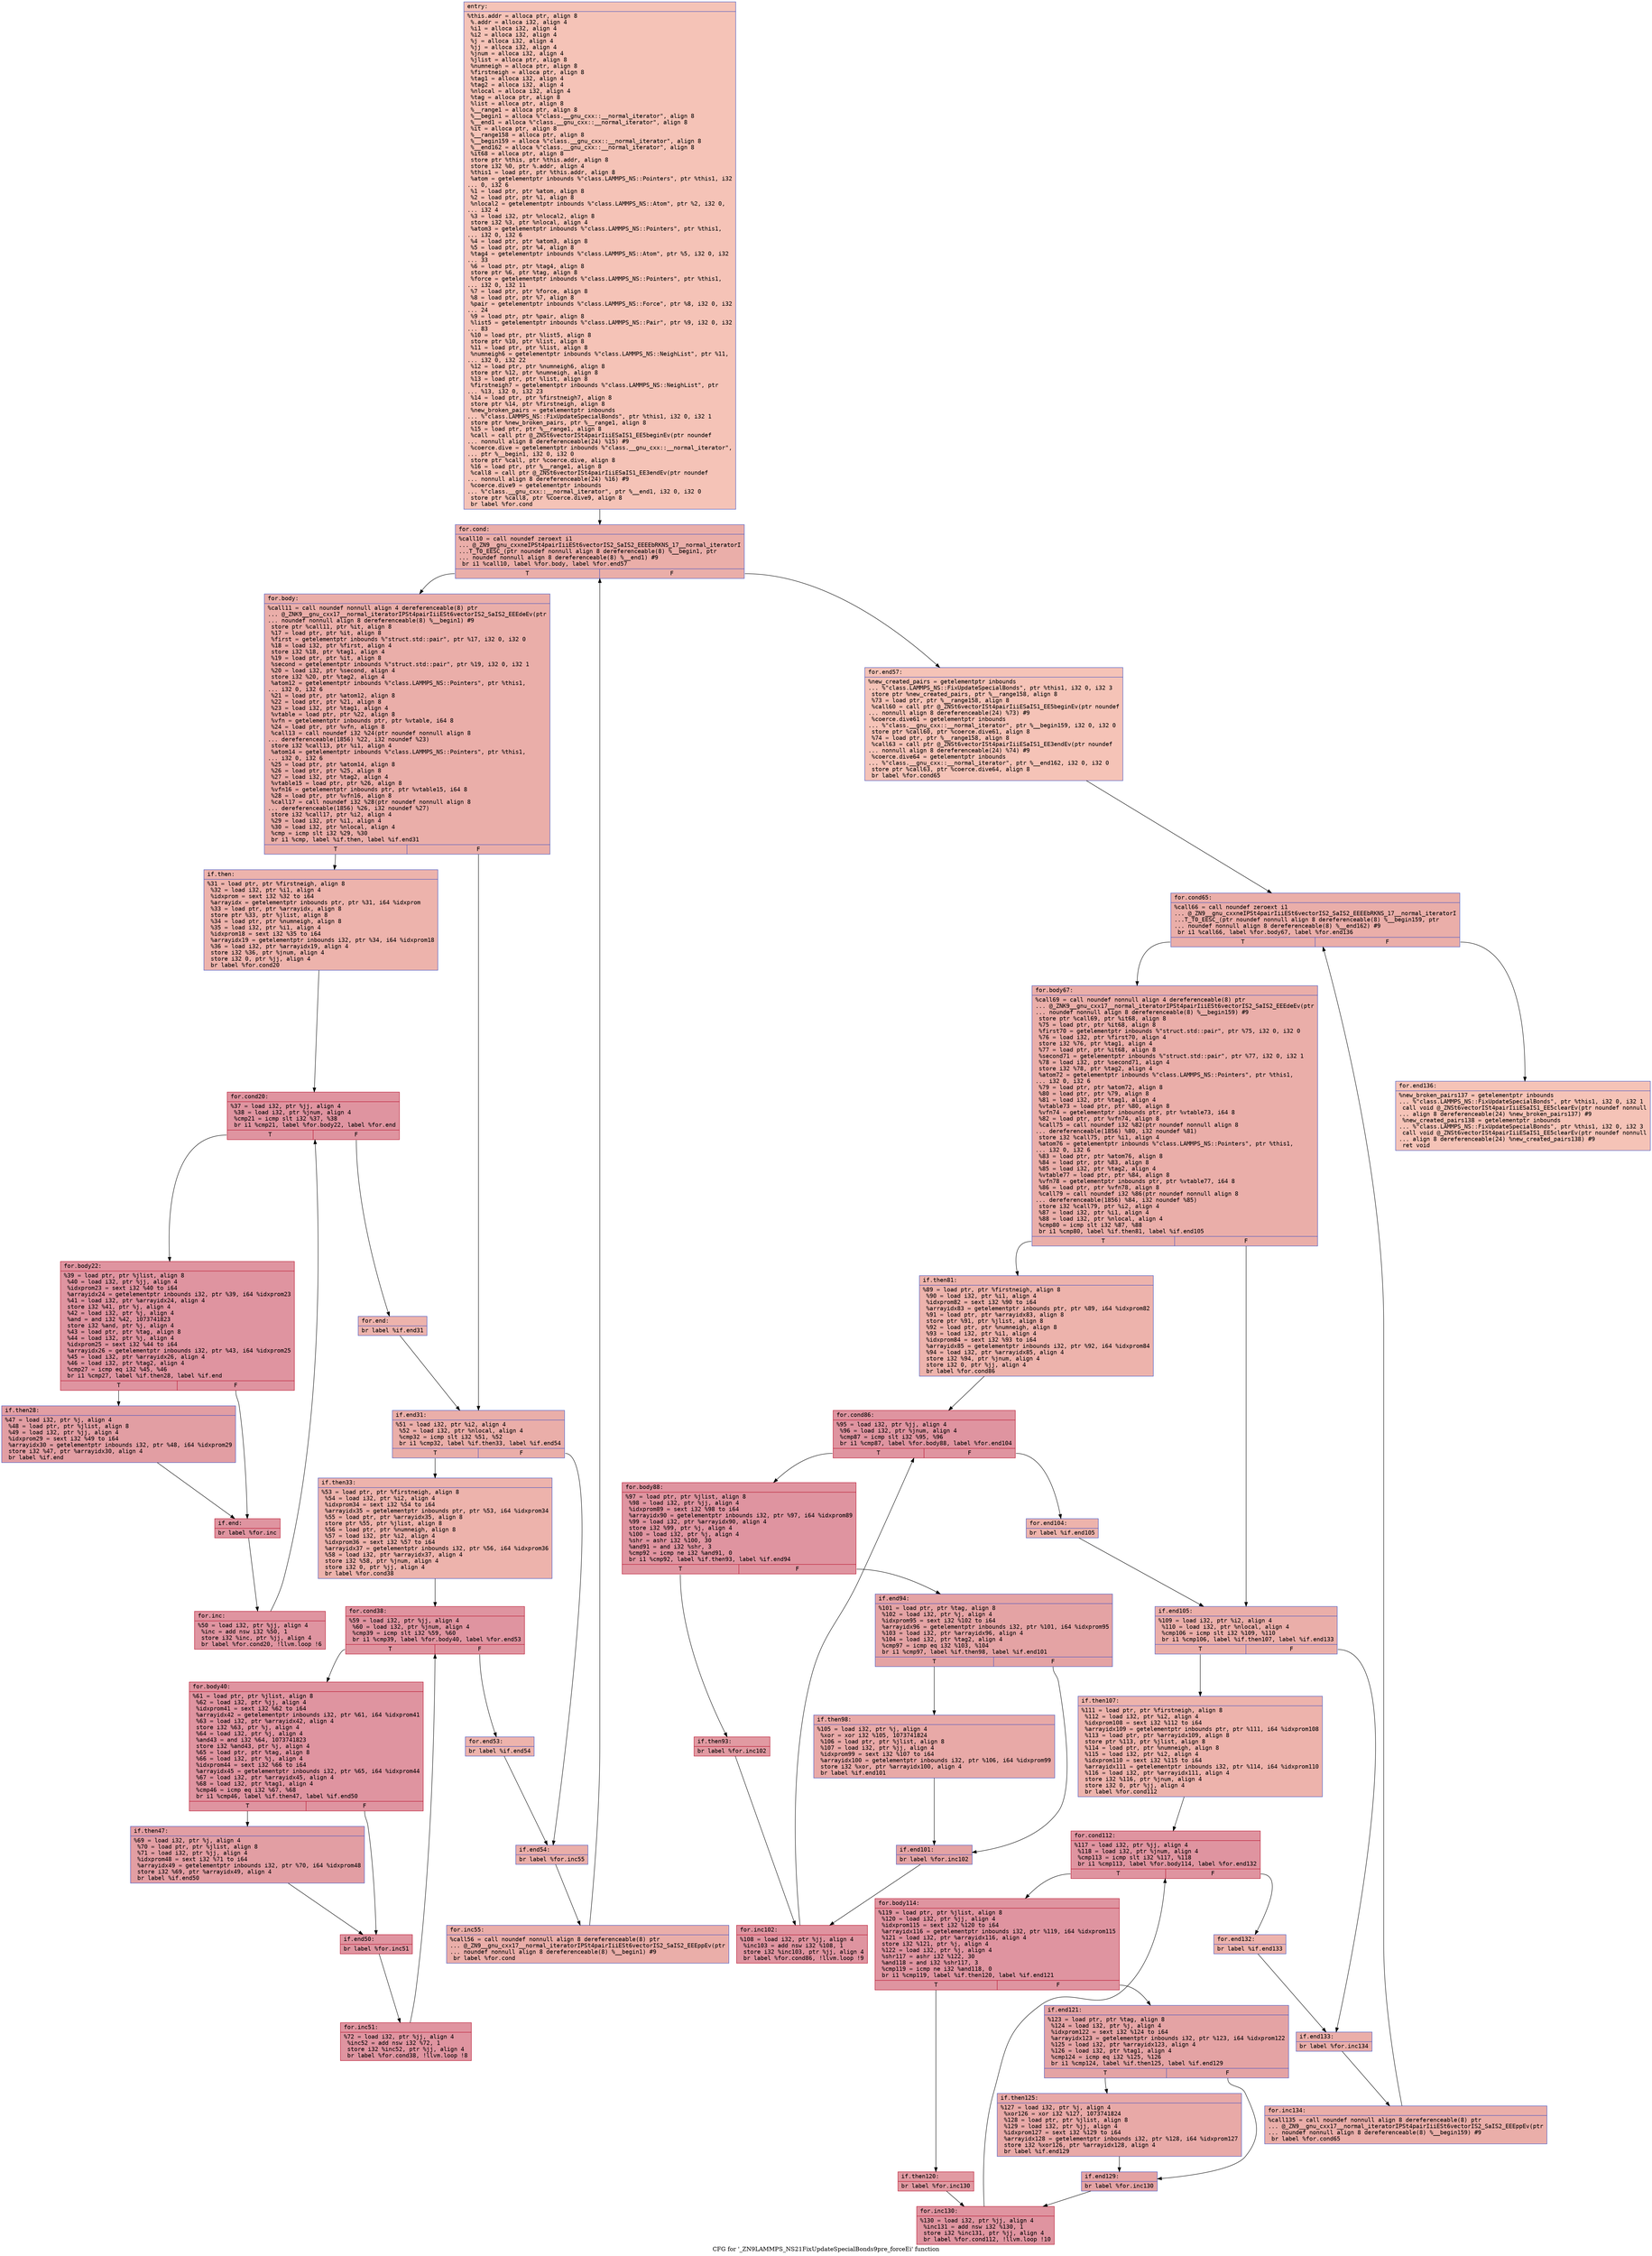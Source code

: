 digraph "CFG for '_ZN9LAMMPS_NS21FixUpdateSpecialBonds9pre_forceEi' function" {
	label="CFG for '_ZN9LAMMPS_NS21FixUpdateSpecialBonds9pre_forceEi' function";

	Node0x55c954ec1c90 [shape=record,color="#3d50c3ff", style=filled, fillcolor="#e8765c70" fontname="Courier",label="{entry:\l|  %this.addr = alloca ptr, align 8\l  %.addr = alloca i32, align 4\l  %i1 = alloca i32, align 4\l  %i2 = alloca i32, align 4\l  %j = alloca i32, align 4\l  %jj = alloca i32, align 4\l  %jnum = alloca i32, align 4\l  %jlist = alloca ptr, align 8\l  %numneigh = alloca ptr, align 8\l  %firstneigh = alloca ptr, align 8\l  %tag1 = alloca i32, align 4\l  %tag2 = alloca i32, align 4\l  %nlocal = alloca i32, align 4\l  %tag = alloca ptr, align 8\l  %list = alloca ptr, align 8\l  %__range1 = alloca ptr, align 8\l  %__begin1 = alloca %\"class.__gnu_cxx::__normal_iterator\", align 8\l  %__end1 = alloca %\"class.__gnu_cxx::__normal_iterator\", align 8\l  %it = alloca ptr, align 8\l  %__range158 = alloca ptr, align 8\l  %__begin159 = alloca %\"class.__gnu_cxx::__normal_iterator\", align 8\l  %__end162 = alloca %\"class.__gnu_cxx::__normal_iterator\", align 8\l  %it68 = alloca ptr, align 8\l  store ptr %this, ptr %this.addr, align 8\l  store i32 %0, ptr %.addr, align 4\l  %this1 = load ptr, ptr %this.addr, align 8\l  %atom = getelementptr inbounds %\"class.LAMMPS_NS::Pointers\", ptr %this1, i32\l... 0, i32 6\l  %1 = load ptr, ptr %atom, align 8\l  %2 = load ptr, ptr %1, align 8\l  %nlocal2 = getelementptr inbounds %\"class.LAMMPS_NS::Atom\", ptr %2, i32 0,\l... i32 4\l  %3 = load i32, ptr %nlocal2, align 8\l  store i32 %3, ptr %nlocal, align 4\l  %atom3 = getelementptr inbounds %\"class.LAMMPS_NS::Pointers\", ptr %this1,\l... i32 0, i32 6\l  %4 = load ptr, ptr %atom3, align 8\l  %5 = load ptr, ptr %4, align 8\l  %tag4 = getelementptr inbounds %\"class.LAMMPS_NS::Atom\", ptr %5, i32 0, i32\l... 33\l  %6 = load ptr, ptr %tag4, align 8\l  store ptr %6, ptr %tag, align 8\l  %force = getelementptr inbounds %\"class.LAMMPS_NS::Pointers\", ptr %this1,\l... i32 0, i32 11\l  %7 = load ptr, ptr %force, align 8\l  %8 = load ptr, ptr %7, align 8\l  %pair = getelementptr inbounds %\"class.LAMMPS_NS::Force\", ptr %8, i32 0, i32\l... 24\l  %9 = load ptr, ptr %pair, align 8\l  %list5 = getelementptr inbounds %\"class.LAMMPS_NS::Pair\", ptr %9, i32 0, i32\l... 83\l  %10 = load ptr, ptr %list5, align 8\l  store ptr %10, ptr %list, align 8\l  %11 = load ptr, ptr %list, align 8\l  %numneigh6 = getelementptr inbounds %\"class.LAMMPS_NS::NeighList\", ptr %11,\l... i32 0, i32 22\l  %12 = load ptr, ptr %numneigh6, align 8\l  store ptr %12, ptr %numneigh, align 8\l  %13 = load ptr, ptr %list, align 8\l  %firstneigh7 = getelementptr inbounds %\"class.LAMMPS_NS::NeighList\", ptr\l... %13, i32 0, i32 23\l  %14 = load ptr, ptr %firstneigh7, align 8\l  store ptr %14, ptr %firstneigh, align 8\l  %new_broken_pairs = getelementptr inbounds\l... %\"class.LAMMPS_NS::FixUpdateSpecialBonds\", ptr %this1, i32 0, i32 1\l  store ptr %new_broken_pairs, ptr %__range1, align 8\l  %15 = load ptr, ptr %__range1, align 8\l  %call = call ptr @_ZNSt6vectorISt4pairIiiESaIS1_EE5beginEv(ptr noundef\l... nonnull align 8 dereferenceable(24) %15) #9\l  %coerce.dive = getelementptr inbounds %\"class.__gnu_cxx::__normal_iterator\",\l... ptr %__begin1, i32 0, i32 0\l  store ptr %call, ptr %coerce.dive, align 8\l  %16 = load ptr, ptr %__range1, align 8\l  %call8 = call ptr @_ZNSt6vectorISt4pairIiiESaIS1_EE3endEv(ptr noundef\l... nonnull align 8 dereferenceable(24) %16) #9\l  %coerce.dive9 = getelementptr inbounds\l... %\"class.__gnu_cxx::__normal_iterator\", ptr %__end1, i32 0, i32 0\l  store ptr %call8, ptr %coerce.dive9, align 8\l  br label %for.cond\l}"];
	Node0x55c954ec1c90 -> Node0x55c954edeca0[tooltip="entry -> for.cond\nProbability 100.00%" ];
	Node0x55c954edeca0 [shape=record,color="#3d50c3ff", style=filled, fillcolor="#d0473d70" fontname="Courier",label="{for.cond:\l|  %call10 = call noundef zeroext i1\l... @_ZN9__gnu_cxxneIPSt4pairIiiESt6vectorIS2_SaIS2_EEEEbRKNS_17__normal_iteratorI\l...T_T0_EESC_(ptr noundef nonnull align 8 dereferenceable(8) %__begin1, ptr\l... noundef nonnull align 8 dereferenceable(8) %__end1) #9\l  br i1 %call10, label %for.body, label %for.end57\l|{<s0>T|<s1>F}}"];
	Node0x55c954edeca0:s0 -> Node0x55c954edef40[tooltip="for.cond -> for.body\nProbability 96.88%" ];
	Node0x55c954edeca0:s1 -> Node0x55c954edef90[tooltip="for.cond -> for.end57\nProbability 3.12%" ];
	Node0x55c954edef40 [shape=record,color="#3d50c3ff", style=filled, fillcolor="#d0473d70" fontname="Courier",label="{for.body:\l|  %call11 = call noundef nonnull align 4 dereferenceable(8) ptr\l... @_ZNK9__gnu_cxx17__normal_iteratorIPSt4pairIiiESt6vectorIS2_SaIS2_EEEdeEv(ptr\l... noundef nonnull align 8 dereferenceable(8) %__begin1) #9\l  store ptr %call11, ptr %it, align 8\l  %17 = load ptr, ptr %it, align 8\l  %first = getelementptr inbounds %\"struct.std::pair\", ptr %17, i32 0, i32 0\l  %18 = load i32, ptr %first, align 4\l  store i32 %18, ptr %tag1, align 4\l  %19 = load ptr, ptr %it, align 8\l  %second = getelementptr inbounds %\"struct.std::pair\", ptr %19, i32 0, i32 1\l  %20 = load i32, ptr %second, align 4\l  store i32 %20, ptr %tag2, align 4\l  %atom12 = getelementptr inbounds %\"class.LAMMPS_NS::Pointers\", ptr %this1,\l... i32 0, i32 6\l  %21 = load ptr, ptr %atom12, align 8\l  %22 = load ptr, ptr %21, align 8\l  %23 = load i32, ptr %tag1, align 4\l  %vtable = load ptr, ptr %22, align 8\l  %vfn = getelementptr inbounds ptr, ptr %vtable, i64 8\l  %24 = load ptr, ptr %vfn, align 8\l  %call13 = call noundef i32 %24(ptr noundef nonnull align 8\l... dereferenceable(1856) %22, i32 noundef %23)\l  store i32 %call13, ptr %i1, align 4\l  %atom14 = getelementptr inbounds %\"class.LAMMPS_NS::Pointers\", ptr %this1,\l... i32 0, i32 6\l  %25 = load ptr, ptr %atom14, align 8\l  %26 = load ptr, ptr %25, align 8\l  %27 = load i32, ptr %tag2, align 4\l  %vtable15 = load ptr, ptr %26, align 8\l  %vfn16 = getelementptr inbounds ptr, ptr %vtable15, i64 8\l  %28 = load ptr, ptr %vfn16, align 8\l  %call17 = call noundef i32 %28(ptr noundef nonnull align 8\l... dereferenceable(1856) %26, i32 noundef %27)\l  store i32 %call17, ptr %i2, align 4\l  %29 = load i32, ptr %i1, align 4\l  %30 = load i32, ptr %nlocal, align 4\l  %cmp = icmp slt i32 %29, %30\l  br i1 %cmp, label %if.then, label %if.end31\l|{<s0>T|<s1>F}}"];
	Node0x55c954edef40:s0 -> Node0x55c954ee0b70[tooltip="for.body -> if.then\nProbability 50.00%" ];
	Node0x55c954edef40:s1 -> Node0x55c954ee0be0[tooltip="for.body -> if.end31\nProbability 50.00%" ];
	Node0x55c954ee0b70 [shape=record,color="#3d50c3ff", style=filled, fillcolor="#d6524470" fontname="Courier",label="{if.then:\l|  %31 = load ptr, ptr %firstneigh, align 8\l  %32 = load i32, ptr %i1, align 4\l  %idxprom = sext i32 %32 to i64\l  %arrayidx = getelementptr inbounds ptr, ptr %31, i64 %idxprom\l  %33 = load ptr, ptr %arrayidx, align 8\l  store ptr %33, ptr %jlist, align 8\l  %34 = load ptr, ptr %numneigh, align 8\l  %35 = load i32, ptr %i1, align 4\l  %idxprom18 = sext i32 %35 to i64\l  %arrayidx19 = getelementptr inbounds i32, ptr %34, i64 %idxprom18\l  %36 = load i32, ptr %arrayidx19, align 4\l  store i32 %36, ptr %jnum, align 4\l  store i32 0, ptr %jj, align 4\l  br label %for.cond20\l}"];
	Node0x55c954ee0b70 -> Node0x55c954ee1450[tooltip="if.then -> for.cond20\nProbability 100.00%" ];
	Node0x55c954ee1450 [shape=record,color="#b70d28ff", style=filled, fillcolor="#b70d2870" fontname="Courier",label="{for.cond20:\l|  %37 = load i32, ptr %jj, align 4\l  %38 = load i32, ptr %jnum, align 4\l  %cmp21 = icmp slt i32 %37, %38\l  br i1 %cmp21, label %for.body22, label %for.end\l|{<s0>T|<s1>F}}"];
	Node0x55c954ee1450:s0 -> Node0x55c954ee16f0[tooltip="for.cond20 -> for.body22\nProbability 96.88%" ];
	Node0x55c954ee1450:s1 -> Node0x55c954ee1770[tooltip="for.cond20 -> for.end\nProbability 3.12%" ];
	Node0x55c954ee16f0 [shape=record,color="#b70d28ff", style=filled, fillcolor="#b70d2870" fontname="Courier",label="{for.body22:\l|  %39 = load ptr, ptr %jlist, align 8\l  %40 = load i32, ptr %jj, align 4\l  %idxprom23 = sext i32 %40 to i64\l  %arrayidx24 = getelementptr inbounds i32, ptr %39, i64 %idxprom23\l  %41 = load i32, ptr %arrayidx24, align 4\l  store i32 %41, ptr %j, align 4\l  %42 = load i32, ptr %j, align 4\l  %and = and i32 %42, 1073741823\l  store i32 %and, ptr %j, align 4\l  %43 = load ptr, ptr %tag, align 8\l  %44 = load i32, ptr %j, align 4\l  %idxprom25 = sext i32 %44 to i64\l  %arrayidx26 = getelementptr inbounds i32, ptr %43, i64 %idxprom25\l  %45 = load i32, ptr %arrayidx26, align 4\l  %46 = load i32, ptr %tag2, align 4\l  %cmp27 = icmp eq i32 %45, %46\l  br i1 %cmp27, label %if.then28, label %if.end\l|{<s0>T|<s1>F}}"];
	Node0x55c954ee16f0:s0 -> Node0x55c954ee2240[tooltip="for.body22 -> if.then28\nProbability 50.00%" ];
	Node0x55c954ee16f0:s1 -> Node0x55c954ee22c0[tooltip="for.body22 -> if.end\nProbability 50.00%" ];
	Node0x55c954ee2240 [shape=record,color="#3d50c3ff", style=filled, fillcolor="#be242e70" fontname="Courier",label="{if.then28:\l|  %47 = load i32, ptr %j, align 4\l  %48 = load ptr, ptr %jlist, align 8\l  %49 = load i32, ptr %jj, align 4\l  %idxprom29 = sext i32 %49 to i64\l  %arrayidx30 = getelementptr inbounds i32, ptr %48, i64 %idxprom29\l  store i32 %47, ptr %arrayidx30, align 4\l  br label %if.end\l}"];
	Node0x55c954ee2240 -> Node0x55c954ee22c0[tooltip="if.then28 -> if.end\nProbability 100.00%" ];
	Node0x55c954ee22c0 [shape=record,color="#b70d28ff", style=filled, fillcolor="#b70d2870" fontname="Courier",label="{if.end:\l|  br label %for.inc\l}"];
	Node0x55c954ee22c0 -> Node0x55c954ee2ff0[tooltip="if.end -> for.inc\nProbability 100.00%" ];
	Node0x55c954ee2ff0 [shape=record,color="#b70d28ff", style=filled, fillcolor="#b70d2870" fontname="Courier",label="{for.inc:\l|  %50 = load i32, ptr %jj, align 4\l  %inc = add nsw i32 %50, 1\l  store i32 %inc, ptr %jj, align 4\l  br label %for.cond20, !llvm.loop !6\l}"];
	Node0x55c954ee2ff0 -> Node0x55c954ee1450[tooltip="for.inc -> for.cond20\nProbability 100.00%" ];
	Node0x55c954ee1770 [shape=record,color="#3d50c3ff", style=filled, fillcolor="#d6524470" fontname="Courier",label="{for.end:\l|  br label %if.end31\l}"];
	Node0x55c954ee1770 -> Node0x55c954ee0be0[tooltip="for.end -> if.end31\nProbability 100.00%" ];
	Node0x55c954ee0be0 [shape=record,color="#3d50c3ff", style=filled, fillcolor="#d0473d70" fontname="Courier",label="{if.end31:\l|  %51 = load i32, ptr %i2, align 4\l  %52 = load i32, ptr %nlocal, align 4\l  %cmp32 = icmp slt i32 %51, %52\l  br i1 %cmp32, label %if.then33, label %if.end54\l|{<s0>T|<s1>F}}"];
	Node0x55c954ee0be0:s0 -> Node0x55c954ee35c0[tooltip="if.end31 -> if.then33\nProbability 50.00%" ];
	Node0x55c954ee0be0:s1 -> Node0x55c954ee3640[tooltip="if.end31 -> if.end54\nProbability 50.00%" ];
	Node0x55c954ee35c0 [shape=record,color="#3d50c3ff", style=filled, fillcolor="#d6524470" fontname="Courier",label="{if.then33:\l|  %53 = load ptr, ptr %firstneigh, align 8\l  %54 = load i32, ptr %i2, align 4\l  %idxprom34 = sext i32 %54 to i64\l  %arrayidx35 = getelementptr inbounds ptr, ptr %53, i64 %idxprom34\l  %55 = load ptr, ptr %arrayidx35, align 8\l  store ptr %55, ptr %jlist, align 8\l  %56 = load ptr, ptr %numneigh, align 8\l  %57 = load i32, ptr %i2, align 4\l  %idxprom36 = sext i32 %57 to i64\l  %arrayidx37 = getelementptr inbounds i32, ptr %56, i64 %idxprom36\l  %58 = load i32, ptr %arrayidx37, align 4\l  store i32 %58, ptr %jnum, align 4\l  store i32 0, ptr %jj, align 4\l  br label %for.cond38\l}"];
	Node0x55c954ee35c0 -> Node0x55c954ee3f30[tooltip="if.then33 -> for.cond38\nProbability 100.00%" ];
	Node0x55c954ee3f30 [shape=record,color="#b70d28ff", style=filled, fillcolor="#b70d2870" fontname="Courier",label="{for.cond38:\l|  %59 = load i32, ptr %jj, align 4\l  %60 = load i32, ptr %jnum, align 4\l  %cmp39 = icmp slt i32 %59, %60\l  br i1 %cmp39, label %for.body40, label %for.end53\l|{<s0>T|<s1>F}}"];
	Node0x55c954ee3f30:s0 -> Node0x55c954ee41d0[tooltip="for.cond38 -> for.body40\nProbability 96.88%" ];
	Node0x55c954ee3f30:s1 -> Node0x55c954ee4250[tooltip="for.cond38 -> for.end53\nProbability 3.12%" ];
	Node0x55c954ee41d0 [shape=record,color="#b70d28ff", style=filled, fillcolor="#b70d2870" fontname="Courier",label="{for.body40:\l|  %61 = load ptr, ptr %jlist, align 8\l  %62 = load i32, ptr %jj, align 4\l  %idxprom41 = sext i32 %62 to i64\l  %arrayidx42 = getelementptr inbounds i32, ptr %61, i64 %idxprom41\l  %63 = load i32, ptr %arrayidx42, align 4\l  store i32 %63, ptr %j, align 4\l  %64 = load i32, ptr %j, align 4\l  %and43 = and i32 %64, 1073741823\l  store i32 %and43, ptr %j, align 4\l  %65 = load ptr, ptr %tag, align 8\l  %66 = load i32, ptr %j, align 4\l  %idxprom44 = sext i32 %66 to i64\l  %arrayidx45 = getelementptr inbounds i32, ptr %65, i64 %idxprom44\l  %67 = load i32, ptr %arrayidx45, align 4\l  %68 = load i32, ptr %tag1, align 4\l  %cmp46 = icmp eq i32 %67, %68\l  br i1 %cmp46, label %if.then47, label %if.end50\l|{<s0>T|<s1>F}}"];
	Node0x55c954ee41d0:s0 -> Node0x55c954ee4d00[tooltip="for.body40 -> if.then47\nProbability 50.00%" ];
	Node0x55c954ee41d0:s1 -> Node0x55c954ee4d80[tooltip="for.body40 -> if.end50\nProbability 50.00%" ];
	Node0x55c954ee4d00 [shape=record,color="#3d50c3ff", style=filled, fillcolor="#be242e70" fontname="Courier",label="{if.then47:\l|  %69 = load i32, ptr %j, align 4\l  %70 = load ptr, ptr %jlist, align 8\l  %71 = load i32, ptr %jj, align 4\l  %idxprom48 = sext i32 %71 to i64\l  %arrayidx49 = getelementptr inbounds i32, ptr %70, i64 %idxprom48\l  store i32 %69, ptr %arrayidx49, align 4\l  br label %if.end50\l}"];
	Node0x55c954ee4d00 -> Node0x55c954ee4d80[tooltip="if.then47 -> if.end50\nProbability 100.00%" ];
	Node0x55c954ee4d80 [shape=record,color="#b70d28ff", style=filled, fillcolor="#b70d2870" fontname="Courier",label="{if.end50:\l|  br label %for.inc51\l}"];
	Node0x55c954ee4d80 -> Node0x55c954edff20[tooltip="if.end50 -> for.inc51\nProbability 100.00%" ];
	Node0x55c954edff20 [shape=record,color="#b70d28ff", style=filled, fillcolor="#b70d2870" fontname="Courier",label="{for.inc51:\l|  %72 = load i32, ptr %jj, align 4\l  %inc52 = add nsw i32 %72, 1\l  store i32 %inc52, ptr %jj, align 4\l  br label %for.cond38, !llvm.loop !8\l}"];
	Node0x55c954edff20 -> Node0x55c954ee3f30[tooltip="for.inc51 -> for.cond38\nProbability 100.00%" ];
	Node0x55c954ee4250 [shape=record,color="#3d50c3ff", style=filled, fillcolor="#d6524470" fontname="Courier",label="{for.end53:\l|  br label %if.end54\l}"];
	Node0x55c954ee4250 -> Node0x55c954ee3640[tooltip="for.end53 -> if.end54\nProbability 100.00%" ];
	Node0x55c954ee3640 [shape=record,color="#3d50c3ff", style=filled, fillcolor="#d0473d70" fontname="Courier",label="{if.end54:\l|  br label %for.inc55\l}"];
	Node0x55c954ee3640 -> Node0x55c954ee5da0[tooltip="if.end54 -> for.inc55\nProbability 100.00%" ];
	Node0x55c954ee5da0 [shape=record,color="#3d50c3ff", style=filled, fillcolor="#d0473d70" fontname="Courier",label="{for.inc55:\l|  %call56 = call noundef nonnull align 8 dereferenceable(8) ptr\l... @_ZN9__gnu_cxx17__normal_iteratorIPSt4pairIiiESt6vectorIS2_SaIS2_EEEppEv(ptr\l... noundef nonnull align 8 dereferenceable(8) %__begin1) #9\l  br label %for.cond\l}"];
	Node0x55c954ee5da0 -> Node0x55c954edeca0[tooltip="for.inc55 -> for.cond\nProbability 100.00%" ];
	Node0x55c954edef90 [shape=record,color="#3d50c3ff", style=filled, fillcolor="#e8765c70" fontname="Courier",label="{for.end57:\l|  %new_created_pairs = getelementptr inbounds\l... %\"class.LAMMPS_NS::FixUpdateSpecialBonds\", ptr %this1, i32 0, i32 3\l  store ptr %new_created_pairs, ptr %__range158, align 8\l  %73 = load ptr, ptr %__range158, align 8\l  %call60 = call ptr @_ZNSt6vectorISt4pairIiiESaIS1_EE5beginEv(ptr noundef\l... nonnull align 8 dereferenceable(24) %73) #9\l  %coerce.dive61 = getelementptr inbounds\l... %\"class.__gnu_cxx::__normal_iterator\", ptr %__begin159, i32 0, i32 0\l  store ptr %call60, ptr %coerce.dive61, align 8\l  %74 = load ptr, ptr %__range158, align 8\l  %call63 = call ptr @_ZNSt6vectorISt4pairIiiESaIS1_EE3endEv(ptr noundef\l... nonnull align 8 dereferenceable(24) %74) #9\l  %coerce.dive64 = getelementptr inbounds\l... %\"class.__gnu_cxx::__normal_iterator\", ptr %__end162, i32 0, i32 0\l  store ptr %call63, ptr %coerce.dive64, align 8\l  br label %for.cond65\l}"];
	Node0x55c954edef90 -> Node0x55c954ee6920[tooltip="for.end57 -> for.cond65\nProbability 100.00%" ];
	Node0x55c954ee6920 [shape=record,color="#3d50c3ff", style=filled, fillcolor="#d0473d70" fontname="Courier",label="{for.cond65:\l|  %call66 = call noundef zeroext i1\l... @_ZN9__gnu_cxxneIPSt4pairIiiESt6vectorIS2_SaIS2_EEEEbRKNS_17__normal_iteratorI\l...T_T0_EESC_(ptr noundef nonnull align 8 dereferenceable(8) %__begin159, ptr\l... noundef nonnull align 8 dereferenceable(8) %__end162) #9\l  br i1 %call66, label %for.body67, label %for.end136\l|{<s0>T|<s1>F}}"];
	Node0x55c954ee6920:s0 -> Node0x55c954ee6bc0[tooltip="for.cond65 -> for.body67\nProbability 96.88%" ];
	Node0x55c954ee6920:s1 -> Node0x55c954ee6c10[tooltip="for.cond65 -> for.end136\nProbability 3.12%" ];
	Node0x55c954ee6bc0 [shape=record,color="#3d50c3ff", style=filled, fillcolor="#d0473d70" fontname="Courier",label="{for.body67:\l|  %call69 = call noundef nonnull align 4 dereferenceable(8) ptr\l... @_ZNK9__gnu_cxx17__normal_iteratorIPSt4pairIiiESt6vectorIS2_SaIS2_EEEdeEv(ptr\l... noundef nonnull align 8 dereferenceable(8) %__begin159) #9\l  store ptr %call69, ptr %it68, align 8\l  %75 = load ptr, ptr %it68, align 8\l  %first70 = getelementptr inbounds %\"struct.std::pair\", ptr %75, i32 0, i32 0\l  %76 = load i32, ptr %first70, align 4\l  store i32 %76, ptr %tag1, align 4\l  %77 = load ptr, ptr %it68, align 8\l  %second71 = getelementptr inbounds %\"struct.std::pair\", ptr %77, i32 0, i32 1\l  %78 = load i32, ptr %second71, align 4\l  store i32 %78, ptr %tag2, align 4\l  %atom72 = getelementptr inbounds %\"class.LAMMPS_NS::Pointers\", ptr %this1,\l... i32 0, i32 6\l  %79 = load ptr, ptr %atom72, align 8\l  %80 = load ptr, ptr %79, align 8\l  %81 = load i32, ptr %tag1, align 4\l  %vtable73 = load ptr, ptr %80, align 8\l  %vfn74 = getelementptr inbounds ptr, ptr %vtable73, i64 8\l  %82 = load ptr, ptr %vfn74, align 8\l  %call75 = call noundef i32 %82(ptr noundef nonnull align 8\l... dereferenceable(1856) %80, i32 noundef %81)\l  store i32 %call75, ptr %i1, align 4\l  %atom76 = getelementptr inbounds %\"class.LAMMPS_NS::Pointers\", ptr %this1,\l... i32 0, i32 6\l  %83 = load ptr, ptr %atom76, align 8\l  %84 = load ptr, ptr %83, align 8\l  %85 = load i32, ptr %tag2, align 4\l  %vtable77 = load ptr, ptr %84, align 8\l  %vfn78 = getelementptr inbounds ptr, ptr %vtable77, i64 8\l  %86 = load ptr, ptr %vfn78, align 8\l  %call79 = call noundef i32 %86(ptr noundef nonnull align 8\l... dereferenceable(1856) %84, i32 noundef %85)\l  store i32 %call79, ptr %i2, align 4\l  %87 = load i32, ptr %i1, align 4\l  %88 = load i32, ptr %nlocal, align 4\l  %cmp80 = icmp slt i32 %87, %88\l  br i1 %cmp80, label %if.then81, label %if.end105\l|{<s0>T|<s1>F}}"];
	Node0x55c954ee6bc0:s0 -> Node0x55c954ee81f0[tooltip="for.body67 -> if.then81\nProbability 50.00%" ];
	Node0x55c954ee6bc0:s1 -> Node0x55c954ee8270[tooltip="for.body67 -> if.end105\nProbability 50.00%" ];
	Node0x55c954ee81f0 [shape=record,color="#3d50c3ff", style=filled, fillcolor="#d6524470" fontname="Courier",label="{if.then81:\l|  %89 = load ptr, ptr %firstneigh, align 8\l  %90 = load i32, ptr %i1, align 4\l  %idxprom82 = sext i32 %90 to i64\l  %arrayidx83 = getelementptr inbounds ptr, ptr %89, i64 %idxprom82\l  %91 = load ptr, ptr %arrayidx83, align 8\l  store ptr %91, ptr %jlist, align 8\l  %92 = load ptr, ptr %numneigh, align 8\l  %93 = load i32, ptr %i1, align 4\l  %idxprom84 = sext i32 %93 to i64\l  %arrayidx85 = getelementptr inbounds i32, ptr %92, i64 %idxprom84\l  %94 = load i32, ptr %arrayidx85, align 4\l  store i32 %94, ptr %jnum, align 4\l  store i32 0, ptr %jj, align 4\l  br label %for.cond86\l}"];
	Node0x55c954ee81f0 -> Node0x55c954ee8af0[tooltip="if.then81 -> for.cond86\nProbability 100.00%" ];
	Node0x55c954ee8af0 [shape=record,color="#b70d28ff", style=filled, fillcolor="#b70d2870" fontname="Courier",label="{for.cond86:\l|  %95 = load i32, ptr %jj, align 4\l  %96 = load i32, ptr %jnum, align 4\l  %cmp87 = icmp slt i32 %95, %96\l  br i1 %cmp87, label %for.body88, label %for.end104\l|{<s0>T|<s1>F}}"];
	Node0x55c954ee8af0:s0 -> Node0x55c954ee2590[tooltip="for.cond86 -> for.body88\nProbability 96.88%" ];
	Node0x55c954ee8af0:s1 -> Node0x55c954ee2610[tooltip="for.cond86 -> for.end104\nProbability 3.12%" ];
	Node0x55c954ee2590 [shape=record,color="#b70d28ff", style=filled, fillcolor="#b70d2870" fontname="Courier",label="{for.body88:\l|  %97 = load ptr, ptr %jlist, align 8\l  %98 = load i32, ptr %jj, align 4\l  %idxprom89 = sext i32 %98 to i64\l  %arrayidx90 = getelementptr inbounds i32, ptr %97, i64 %idxprom89\l  %99 = load i32, ptr %arrayidx90, align 4\l  store i32 %99, ptr %j, align 4\l  %100 = load i32, ptr %j, align 4\l  %shr = ashr i32 %100, 30\l  %and91 = and i32 %shr, 3\l  %cmp92 = icmp ne i32 %and91, 0\l  br i1 %cmp92, label %if.then93, label %if.end94\l|{<s0>T|<s1>F}}"];
	Node0x55c954ee2590:s0 -> Node0x55c954ee9d90[tooltip="for.body88 -> if.then93\nProbability 62.50%" ];
	Node0x55c954ee2590:s1 -> Node0x55c954ee9e10[tooltip="for.body88 -> if.end94\nProbability 37.50%" ];
	Node0x55c954ee9d90 [shape=record,color="#b70d28ff", style=filled, fillcolor="#bb1b2c70" fontname="Courier",label="{if.then93:\l|  br label %for.inc102\l}"];
	Node0x55c954ee9d90 -> Node0x55c954ee9f40[tooltip="if.then93 -> for.inc102\nProbability 100.00%" ];
	Node0x55c954ee9e10 [shape=record,color="#3d50c3ff", style=filled, fillcolor="#c32e3170" fontname="Courier",label="{if.end94:\l|  %101 = load ptr, ptr %tag, align 8\l  %102 = load i32, ptr %j, align 4\l  %idxprom95 = sext i32 %102 to i64\l  %arrayidx96 = getelementptr inbounds i32, ptr %101, i64 %idxprom95\l  %103 = load i32, ptr %arrayidx96, align 4\l  %104 = load i32, ptr %tag2, align 4\l  %cmp97 = icmp eq i32 %103, %104\l  br i1 %cmp97, label %if.then98, label %if.end101\l|{<s0>T|<s1>F}}"];
	Node0x55c954ee9e10:s0 -> Node0x55c954eea450[tooltip="if.end94 -> if.then98\nProbability 50.00%" ];
	Node0x55c954ee9e10:s1 -> Node0x55c954eea4d0[tooltip="if.end94 -> if.end101\nProbability 50.00%" ];
	Node0x55c954eea450 [shape=record,color="#3d50c3ff", style=filled, fillcolor="#ca3b3770" fontname="Courier",label="{if.then98:\l|  %105 = load i32, ptr %j, align 4\l  %xor = xor i32 %105, 1073741824\l  %106 = load ptr, ptr %jlist, align 8\l  %107 = load i32, ptr %jj, align 4\l  %idxprom99 = sext i32 %107 to i64\l  %arrayidx100 = getelementptr inbounds i32, ptr %106, i64 %idxprom99\l  store i32 %xor, ptr %arrayidx100, align 4\l  br label %if.end101\l}"];
	Node0x55c954eea450 -> Node0x55c954eea4d0[tooltip="if.then98 -> if.end101\nProbability 100.00%" ];
	Node0x55c954eea4d0 [shape=record,color="#3d50c3ff", style=filled, fillcolor="#c32e3170" fontname="Courier",label="{if.end101:\l|  br label %for.inc102\l}"];
	Node0x55c954eea4d0 -> Node0x55c954ee9f40[tooltip="if.end101 -> for.inc102\nProbability 100.00%" ];
	Node0x55c954ee9f40 [shape=record,color="#b70d28ff", style=filled, fillcolor="#b70d2870" fontname="Courier",label="{for.inc102:\l|  %108 = load i32, ptr %jj, align 4\l  %inc103 = add nsw i32 %108, 1\l  store i32 %inc103, ptr %jj, align 4\l  br label %for.cond86, !llvm.loop !9\l}"];
	Node0x55c954ee9f40 -> Node0x55c954ee8af0[tooltip="for.inc102 -> for.cond86\nProbability 100.00%" ];
	Node0x55c954ee2610 [shape=record,color="#3d50c3ff", style=filled, fillcolor="#d6524470" fontname="Courier",label="{for.end104:\l|  br label %if.end105\l}"];
	Node0x55c954ee2610 -> Node0x55c954ee8270[tooltip="for.end104 -> if.end105\nProbability 100.00%" ];
	Node0x55c954ee8270 [shape=record,color="#3d50c3ff", style=filled, fillcolor="#d0473d70" fontname="Courier",label="{if.end105:\l|  %109 = load i32, ptr %i2, align 4\l  %110 = load i32, ptr %nlocal, align 4\l  %cmp106 = icmp slt i32 %109, %110\l  br i1 %cmp106, label %if.then107, label %if.end133\l|{<s0>T|<s1>F}}"];
	Node0x55c954ee8270:s0 -> Node0x55c954eeb080[tooltip="if.end105 -> if.then107\nProbability 50.00%" ];
	Node0x55c954ee8270:s1 -> Node0x55c954eeb100[tooltip="if.end105 -> if.end133\nProbability 50.00%" ];
	Node0x55c954eeb080 [shape=record,color="#3d50c3ff", style=filled, fillcolor="#d6524470" fontname="Courier",label="{if.then107:\l|  %111 = load ptr, ptr %firstneigh, align 8\l  %112 = load i32, ptr %i2, align 4\l  %idxprom108 = sext i32 %112 to i64\l  %arrayidx109 = getelementptr inbounds ptr, ptr %111, i64 %idxprom108\l  %113 = load ptr, ptr %arrayidx109, align 8\l  store ptr %113, ptr %jlist, align 8\l  %114 = load ptr, ptr %numneigh, align 8\l  %115 = load i32, ptr %i2, align 4\l  %idxprom110 = sext i32 %115 to i64\l  %arrayidx111 = getelementptr inbounds i32, ptr %114, i64 %idxprom110\l  %116 = load i32, ptr %arrayidx111, align 4\l  store i32 %116, ptr %jnum, align 4\l  store i32 0, ptr %jj, align 4\l  br label %for.cond112\l}"];
	Node0x55c954eeb080 -> Node0x55c954eeb9f0[tooltip="if.then107 -> for.cond112\nProbability 100.00%" ];
	Node0x55c954eeb9f0 [shape=record,color="#b70d28ff", style=filled, fillcolor="#b70d2870" fontname="Courier",label="{for.cond112:\l|  %117 = load i32, ptr %jj, align 4\l  %118 = load i32, ptr %jnum, align 4\l  %cmp113 = icmp slt i32 %117, %118\l  br i1 %cmp113, label %for.body114, label %for.end132\l|{<s0>T|<s1>F}}"];
	Node0x55c954eeb9f0:s0 -> Node0x55c954eebc90[tooltip="for.cond112 -> for.body114\nProbability 96.88%" ];
	Node0x55c954eeb9f0:s1 -> Node0x55c954eebd10[tooltip="for.cond112 -> for.end132\nProbability 3.12%" ];
	Node0x55c954eebc90 [shape=record,color="#b70d28ff", style=filled, fillcolor="#b70d2870" fontname="Courier",label="{for.body114:\l|  %119 = load ptr, ptr %jlist, align 8\l  %120 = load i32, ptr %jj, align 4\l  %idxprom115 = sext i32 %120 to i64\l  %arrayidx116 = getelementptr inbounds i32, ptr %119, i64 %idxprom115\l  %121 = load i32, ptr %arrayidx116, align 4\l  store i32 %121, ptr %j, align 4\l  %122 = load i32, ptr %j, align 4\l  %shr117 = ashr i32 %122, 30\l  %and118 = and i32 %shr117, 3\l  %cmp119 = icmp ne i32 %and118, 0\l  br i1 %cmp119, label %if.then120, label %if.end121\l|{<s0>T|<s1>F}}"];
	Node0x55c954eebc90:s0 -> Node0x55c954ec34c0[tooltip="for.body114 -> if.then120\nProbability 62.50%" ];
	Node0x55c954eebc90:s1 -> Node0x55c954ec3540[tooltip="for.body114 -> if.end121\nProbability 37.50%" ];
	Node0x55c954ec34c0 [shape=record,color="#b70d28ff", style=filled, fillcolor="#bb1b2c70" fontname="Courier",label="{if.then120:\l|  br label %for.inc130\l}"];
	Node0x55c954ec34c0 -> Node0x55c954ec3670[tooltip="if.then120 -> for.inc130\nProbability 100.00%" ];
	Node0x55c954ec3540 [shape=record,color="#3d50c3ff", style=filled, fillcolor="#c32e3170" fontname="Courier",label="{if.end121:\l|  %123 = load ptr, ptr %tag, align 8\l  %124 = load i32, ptr %j, align 4\l  %idxprom122 = sext i32 %124 to i64\l  %arrayidx123 = getelementptr inbounds i32, ptr %123, i64 %idxprom122\l  %125 = load i32, ptr %arrayidx123, align 4\l  %126 = load i32, ptr %tag1, align 4\l  %cmp124 = icmp eq i32 %125, %126\l  br i1 %cmp124, label %if.then125, label %if.end129\l|{<s0>T|<s1>F}}"];
	Node0x55c954ec3540:s0 -> Node0x55c954ec3b80[tooltip="if.end121 -> if.then125\nProbability 50.00%" ];
	Node0x55c954ec3540:s1 -> Node0x55c954ec3c00[tooltip="if.end121 -> if.end129\nProbability 50.00%" ];
	Node0x55c954ec3b80 [shape=record,color="#3d50c3ff", style=filled, fillcolor="#ca3b3770" fontname="Courier",label="{if.then125:\l|  %127 = load i32, ptr %j, align 4\l  %xor126 = xor i32 %127, 1073741824\l  %128 = load ptr, ptr %jlist, align 8\l  %129 = load i32, ptr %jj, align 4\l  %idxprom127 = sext i32 %129 to i64\l  %arrayidx128 = getelementptr inbounds i32, ptr %128, i64 %idxprom127\l  store i32 %xor126, ptr %arrayidx128, align 4\l  br label %if.end129\l}"];
	Node0x55c954ec3b80 -> Node0x55c954ec3c00[tooltip="if.then125 -> if.end129\nProbability 100.00%" ];
	Node0x55c954ec3c00 [shape=record,color="#3d50c3ff", style=filled, fillcolor="#c32e3170" fontname="Courier",label="{if.end129:\l|  br label %for.inc130\l}"];
	Node0x55c954ec3c00 -> Node0x55c954ec3670[tooltip="if.end129 -> for.inc130\nProbability 100.00%" ];
	Node0x55c954ec3670 [shape=record,color="#b70d28ff", style=filled, fillcolor="#b70d2870" fontname="Courier",label="{for.inc130:\l|  %130 = load i32, ptr %jj, align 4\l  %inc131 = add nsw i32 %130, 1\l  store i32 %inc131, ptr %jj, align 4\l  br label %for.cond112, !llvm.loop !10\l}"];
	Node0x55c954ec3670 -> Node0x55c954eeb9f0[tooltip="for.inc130 -> for.cond112\nProbability 100.00%" ];
	Node0x55c954eebd10 [shape=record,color="#3d50c3ff", style=filled, fillcolor="#d6524470" fontname="Courier",label="{for.end132:\l|  br label %if.end133\l}"];
	Node0x55c954eebd10 -> Node0x55c954eeb100[tooltip="for.end132 -> if.end133\nProbability 100.00%" ];
	Node0x55c954eeb100 [shape=record,color="#3d50c3ff", style=filled, fillcolor="#d0473d70" fontname="Courier",label="{if.end133:\l|  br label %for.inc134\l}"];
	Node0x55c954eeb100 -> Node0x55c954ec4650[tooltip="if.end133 -> for.inc134\nProbability 100.00%" ];
	Node0x55c954ec4650 [shape=record,color="#3d50c3ff", style=filled, fillcolor="#d0473d70" fontname="Courier",label="{for.inc134:\l|  %call135 = call noundef nonnull align 8 dereferenceable(8) ptr\l... @_ZN9__gnu_cxx17__normal_iteratorIPSt4pairIiiESt6vectorIS2_SaIS2_EEEppEv(ptr\l... noundef nonnull align 8 dereferenceable(8) %__begin159) #9\l  br label %for.cond65\l}"];
	Node0x55c954ec4650 -> Node0x55c954ee6920[tooltip="for.inc134 -> for.cond65\nProbability 100.00%" ];
	Node0x55c954ee6c10 [shape=record,color="#3d50c3ff", style=filled, fillcolor="#e8765c70" fontname="Courier",label="{for.end136:\l|  %new_broken_pairs137 = getelementptr inbounds\l... %\"class.LAMMPS_NS::FixUpdateSpecialBonds\", ptr %this1, i32 0, i32 1\l  call void @_ZNSt6vectorISt4pairIiiESaIS1_EE5clearEv(ptr noundef nonnull\l... align 8 dereferenceable(24) %new_broken_pairs137) #9\l  %new_created_pairs138 = getelementptr inbounds\l... %\"class.LAMMPS_NS::FixUpdateSpecialBonds\", ptr %this1, i32 0, i32 3\l  call void @_ZNSt6vectorISt4pairIiiESaIS1_EE5clearEv(ptr noundef nonnull\l... align 8 dereferenceable(24) %new_created_pairs138) #9\l  ret void\l}"];
}
